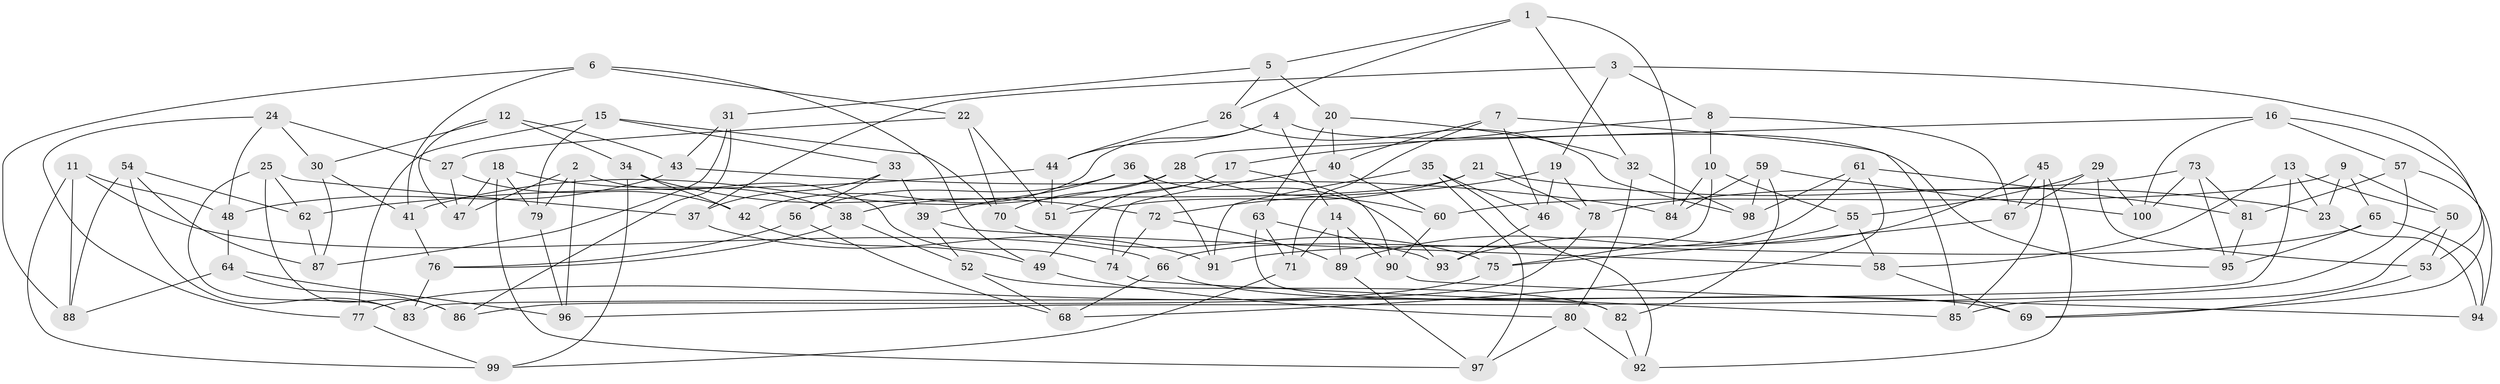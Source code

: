 // Generated by graph-tools (version 1.1) at 2025/11/02/21/25 10:11:16]
// undirected, 100 vertices, 200 edges
graph export_dot {
graph [start="1"]
  node [color=gray90,style=filled];
  1;
  2;
  3;
  4;
  5;
  6;
  7;
  8;
  9;
  10;
  11;
  12;
  13;
  14;
  15;
  16;
  17;
  18;
  19;
  20;
  21;
  22;
  23;
  24;
  25;
  26;
  27;
  28;
  29;
  30;
  31;
  32;
  33;
  34;
  35;
  36;
  37;
  38;
  39;
  40;
  41;
  42;
  43;
  44;
  45;
  46;
  47;
  48;
  49;
  50;
  51;
  52;
  53;
  54;
  55;
  56;
  57;
  58;
  59;
  60;
  61;
  62;
  63;
  64;
  65;
  66;
  67;
  68;
  69;
  70;
  71;
  72;
  73;
  74;
  75;
  76;
  77;
  78;
  79;
  80;
  81;
  82;
  83;
  84;
  85;
  86;
  87;
  88;
  89;
  90;
  91;
  92;
  93;
  94;
  95;
  96;
  97;
  98;
  99;
  100;
  1 -- 5;
  1 -- 32;
  1 -- 26;
  1 -- 84;
  2 -- 47;
  2 -- 74;
  2 -- 79;
  2 -- 96;
  3 -- 53;
  3 -- 19;
  3 -- 37;
  3 -- 8;
  4 -- 42;
  4 -- 95;
  4 -- 14;
  4 -- 44;
  5 -- 20;
  5 -- 31;
  5 -- 26;
  6 -- 88;
  6 -- 49;
  6 -- 41;
  6 -- 22;
  7 -- 71;
  7 -- 40;
  7 -- 46;
  7 -- 85;
  8 -- 10;
  8 -- 17;
  8 -- 67;
  9 -- 65;
  9 -- 60;
  9 -- 50;
  9 -- 23;
  10 -- 55;
  10 -- 84;
  10 -- 75;
  11 -- 48;
  11 -- 88;
  11 -- 99;
  11 -- 66;
  12 -- 43;
  12 -- 30;
  12 -- 47;
  12 -- 34;
  13 -- 50;
  13 -- 58;
  13 -- 23;
  13 -- 83;
  14 -- 71;
  14 -- 90;
  14 -- 89;
  15 -- 79;
  15 -- 77;
  15 -- 70;
  15 -- 33;
  16 -- 28;
  16 -- 57;
  16 -- 100;
  16 -- 69;
  17 -- 51;
  17 -- 90;
  17 -- 49;
  18 -- 97;
  18 -- 47;
  18 -- 38;
  18 -- 79;
  19 -- 72;
  19 -- 78;
  19 -- 46;
  20 -- 32;
  20 -- 63;
  20 -- 40;
  21 -- 23;
  21 -- 78;
  21 -- 51;
  21 -- 38;
  22 -- 27;
  22 -- 51;
  22 -- 70;
  23 -- 94;
  24 -- 30;
  24 -- 48;
  24 -- 77;
  24 -- 27;
  25 -- 83;
  25 -- 37;
  25 -- 86;
  25 -- 62;
  26 -- 44;
  26 -- 98;
  27 -- 47;
  27 -- 42;
  28 -- 60;
  28 -- 70;
  28 -- 41;
  29 -- 55;
  29 -- 53;
  29 -- 67;
  29 -- 100;
  30 -- 87;
  30 -- 41;
  31 -- 87;
  31 -- 43;
  31 -- 86;
  32 -- 98;
  32 -- 80;
  33 -- 37;
  33 -- 39;
  33 -- 56;
  34 -- 99;
  34 -- 42;
  34 -- 72;
  35 -- 97;
  35 -- 91;
  35 -- 92;
  35 -- 46;
  36 -- 91;
  36 -- 93;
  36 -- 56;
  36 -- 39;
  37 -- 91;
  38 -- 52;
  38 -- 76;
  39 -- 58;
  39 -- 52;
  40 -- 74;
  40 -- 60;
  41 -- 76;
  42 -- 49;
  43 -- 48;
  43 -- 84;
  44 -- 62;
  44 -- 51;
  45 -- 92;
  45 -- 85;
  45 -- 67;
  45 -- 93;
  46 -- 93;
  48 -- 64;
  49 -- 80;
  50 -- 53;
  50 -- 85;
  52 -- 82;
  52 -- 68;
  53 -- 69;
  54 -- 62;
  54 -- 87;
  54 -- 83;
  54 -- 88;
  55 -- 89;
  55 -- 58;
  56 -- 68;
  56 -- 76;
  57 -- 96;
  57 -- 94;
  57 -- 81;
  58 -- 69;
  59 -- 100;
  59 -- 82;
  59 -- 84;
  59 -- 98;
  60 -- 90;
  61 -- 81;
  61 -- 68;
  61 -- 66;
  61 -- 98;
  62 -- 87;
  63 -- 71;
  63 -- 82;
  63 -- 93;
  64 -- 86;
  64 -- 88;
  64 -- 96;
  65 -- 95;
  65 -- 94;
  65 -- 91;
  66 -- 68;
  66 -- 69;
  67 -- 75;
  70 -- 75;
  71 -- 99;
  72 -- 74;
  72 -- 89;
  73 -- 100;
  73 -- 81;
  73 -- 95;
  73 -- 78;
  74 -- 85;
  75 -- 77;
  76 -- 83;
  77 -- 99;
  78 -- 86;
  79 -- 96;
  80 -- 97;
  80 -- 92;
  81 -- 95;
  82 -- 92;
  89 -- 97;
  90 -- 94;
}
